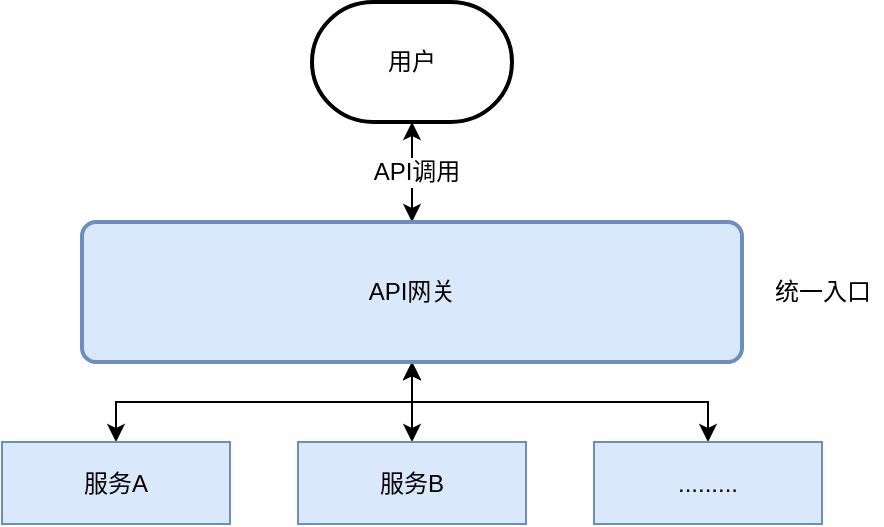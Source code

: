 <mxfile version="13.3.9" type="device"><diagram id="fBHnlju9QFqxR_ACy6vb" name="Page-1"><mxGraphModel dx="1106" dy="1003" grid="1" gridSize="10" guides="1" tooltips="1" connect="1" arrows="1" fold="1" page="1" pageScale="1" pageWidth="1169" pageHeight="1654" math="0" shadow="0"><root><mxCell id="0"/><mxCell id="1" parent="0"/><mxCell id="IM91FHPNMu7fDo2r7dZ5-4" style="edgeStyle=orthogonalEdgeStyle;rounded=0;orthogonalLoop=1;jettySize=auto;html=1;entryX=0.5;entryY=0;entryDx=0;entryDy=0;startArrow=classic;startFill=1;" edge="1" parent="1" source="IM91FHPNMu7fDo2r7dZ5-1" target="IM91FHPNMu7fDo2r7dZ5-2"><mxGeometry relative="1" as="geometry"/></mxCell><mxCell id="IM91FHPNMu7fDo2r7dZ5-5" value="API调用" style="edgeLabel;html=1;align=center;verticalAlign=middle;resizable=0;points=[];fontSize=12;" vertex="1" connectable="0" parent="IM91FHPNMu7fDo2r7dZ5-4"><mxGeometry y="2" relative="1" as="geometry"><mxPoint as="offset"/></mxGeometry></mxCell><mxCell id="IM91FHPNMu7fDo2r7dZ5-1" value="用户" style="strokeWidth=2;html=1;shape=mxgraph.flowchart.terminator;whiteSpace=wrap;" vertex="1" parent="1"><mxGeometry x="535" y="150" width="100" height="60" as="geometry"/></mxCell><mxCell id="IM91FHPNMu7fDo2r7dZ5-9" style="edgeStyle=orthogonalEdgeStyle;rounded=0;orthogonalLoop=1;jettySize=auto;html=1;exitX=0.5;exitY=1;exitDx=0;exitDy=0;startArrow=classic;startFill=1;fontSize=12;" edge="1" parent="1" source="IM91FHPNMu7fDo2r7dZ5-2" target="IM91FHPNMu7fDo2r7dZ5-6"><mxGeometry relative="1" as="geometry"/></mxCell><mxCell id="IM91FHPNMu7fDo2r7dZ5-10" style="edgeStyle=orthogonalEdgeStyle;rounded=0;orthogonalLoop=1;jettySize=auto;html=1;exitX=0.5;exitY=1;exitDx=0;exitDy=0;startArrow=classic;startFill=1;fontSize=12;" edge="1" parent="1" source="IM91FHPNMu7fDo2r7dZ5-2" target="IM91FHPNMu7fDo2r7dZ5-7"><mxGeometry relative="1" as="geometry"/></mxCell><mxCell id="IM91FHPNMu7fDo2r7dZ5-11" style="edgeStyle=orthogonalEdgeStyle;rounded=0;orthogonalLoop=1;jettySize=auto;html=1;exitX=0.5;exitY=1;exitDx=0;exitDy=0;entryX=0.5;entryY=0;entryDx=0;entryDy=0;startArrow=classic;startFill=1;fontSize=12;" edge="1" parent="1" source="IM91FHPNMu7fDo2r7dZ5-2" target="IM91FHPNMu7fDo2r7dZ5-8"><mxGeometry relative="1" as="geometry"/></mxCell><mxCell id="IM91FHPNMu7fDo2r7dZ5-2" value="API网关" style="rounded=1;whiteSpace=wrap;html=1;absoluteArcSize=1;arcSize=14;strokeWidth=2;fillColor=#dae8fc;strokeColor=#6c8ebf;" vertex="1" parent="1"><mxGeometry x="420" y="260" width="330" height="70" as="geometry"/></mxCell><mxCell id="IM91FHPNMu7fDo2r7dZ5-3" value="统一入口" style="text;html=1;align=center;verticalAlign=middle;resizable=0;points=[];autosize=1;" vertex="1" parent="1"><mxGeometry x="760" y="285" width="60" height="20" as="geometry"/></mxCell><mxCell id="IM91FHPNMu7fDo2r7dZ5-6" value="服务A" style="rounded=0;whiteSpace=wrap;html=1;fillColor=#dae8fc;strokeColor=#6c8ebf;fontSize=12;" vertex="1" parent="1"><mxGeometry x="380" y="370" width="114" height="41" as="geometry"/></mxCell><mxCell id="IM91FHPNMu7fDo2r7dZ5-7" value="服务B" style="rounded=0;whiteSpace=wrap;html=1;fillColor=#dae8fc;strokeColor=#6c8ebf;fontSize=12;" vertex="1" parent="1"><mxGeometry x="528" y="370" width="114" height="41" as="geometry"/></mxCell><mxCell id="IM91FHPNMu7fDo2r7dZ5-8" value="........." style="rounded=0;whiteSpace=wrap;html=1;fillColor=#dae8fc;strokeColor=#6c8ebf;fontSize=12;" vertex="1" parent="1"><mxGeometry x="676" y="370" width="114" height="41" as="geometry"/></mxCell></root></mxGraphModel></diagram></mxfile>